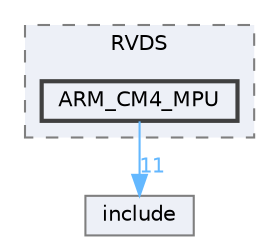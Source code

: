 digraph "D:/Projects/Raspberrypi_pico/pico_freertos_final/freertos_pico2/pico_freertos/FreeRTOS-Kernel/portable/RVDS/ARM_CM4_MPU"
{
 // LATEX_PDF_SIZE
  bgcolor="transparent";
  edge [fontname=Helvetica,fontsize=10,labelfontname=Helvetica,labelfontsize=10];
  node [fontname=Helvetica,fontsize=10,shape=box,height=0.2,width=0.4];
  compound=true
  subgraph clusterdir_939690fdea9c12e02e783782db51ccfd {
    graph [ bgcolor="#edf0f7", pencolor="grey50", label="RVDS", fontname=Helvetica,fontsize=10 style="filled,dashed", URL="dir_939690fdea9c12e02e783782db51ccfd.html",tooltip=""]
  dir_c179013beb61e7cab3f2379f013e79bd [label="ARM_CM4_MPU", fillcolor="#edf0f7", color="grey25", style="filled,bold", URL="dir_c179013beb61e7cab3f2379f013e79bd.html",tooltip=""];
  }
  dir_c69ece34c3f150cb2c6f1098178b172a [label="include", fillcolor="#edf0f7", color="grey50", style="filled", URL="dir_c69ece34c3f150cb2c6f1098178b172a.html",tooltip=""];
  dir_c179013beb61e7cab3f2379f013e79bd->dir_c69ece34c3f150cb2c6f1098178b172a [headlabel="11", labeldistance=1.5 headhref="dir_000051_000125.html" href="dir_000051_000125.html" color="steelblue1" fontcolor="steelblue1"];
}
